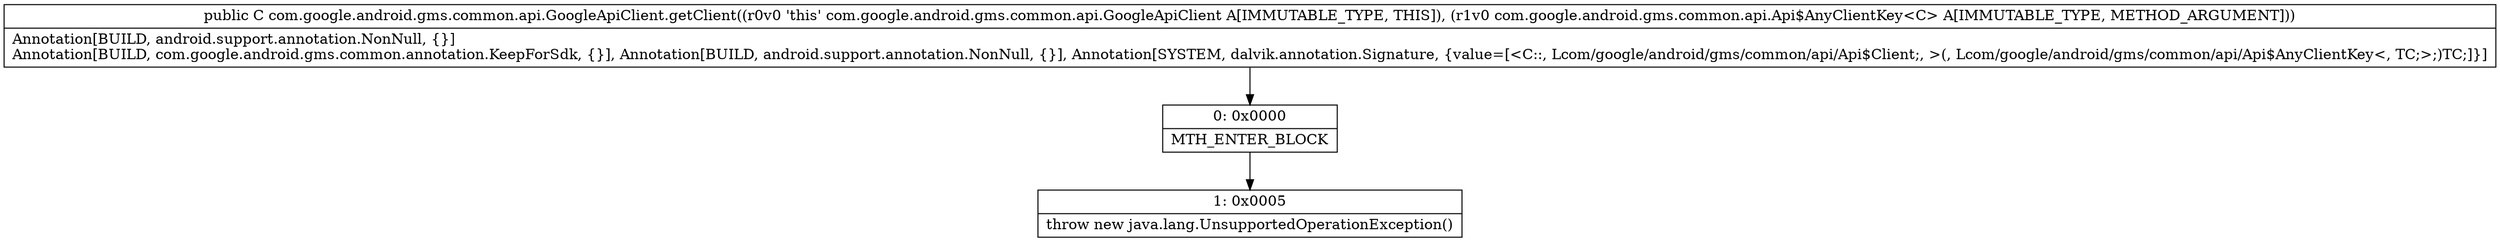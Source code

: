 digraph "CFG forcom.google.android.gms.common.api.GoogleApiClient.getClient(Lcom\/google\/android\/gms\/common\/api\/Api$AnyClientKey;)Lcom\/google\/android\/gms\/common\/api\/Api$Client;" {
Node_0 [shape=record,label="{0\:\ 0x0000|MTH_ENTER_BLOCK\l}"];
Node_1 [shape=record,label="{1\:\ 0x0005|throw new java.lang.UnsupportedOperationException()\l}"];
MethodNode[shape=record,label="{public C com.google.android.gms.common.api.GoogleApiClient.getClient((r0v0 'this' com.google.android.gms.common.api.GoogleApiClient A[IMMUTABLE_TYPE, THIS]), (r1v0 com.google.android.gms.common.api.Api$AnyClientKey\<C\> A[IMMUTABLE_TYPE, METHOD_ARGUMENT]))  | Annotation[BUILD, android.support.annotation.NonNull, \{\}]\lAnnotation[BUILD, com.google.android.gms.common.annotation.KeepForSdk, \{\}], Annotation[BUILD, android.support.annotation.NonNull, \{\}], Annotation[SYSTEM, dalvik.annotation.Signature, \{value=[\<C::, Lcom\/google\/android\/gms\/common\/api\/Api$Client;, \>(, Lcom\/google\/android\/gms\/common\/api\/Api$AnyClientKey\<, TC;\>;)TC;]\}]\l}"];
MethodNode -> Node_0;
Node_0 -> Node_1;
}

